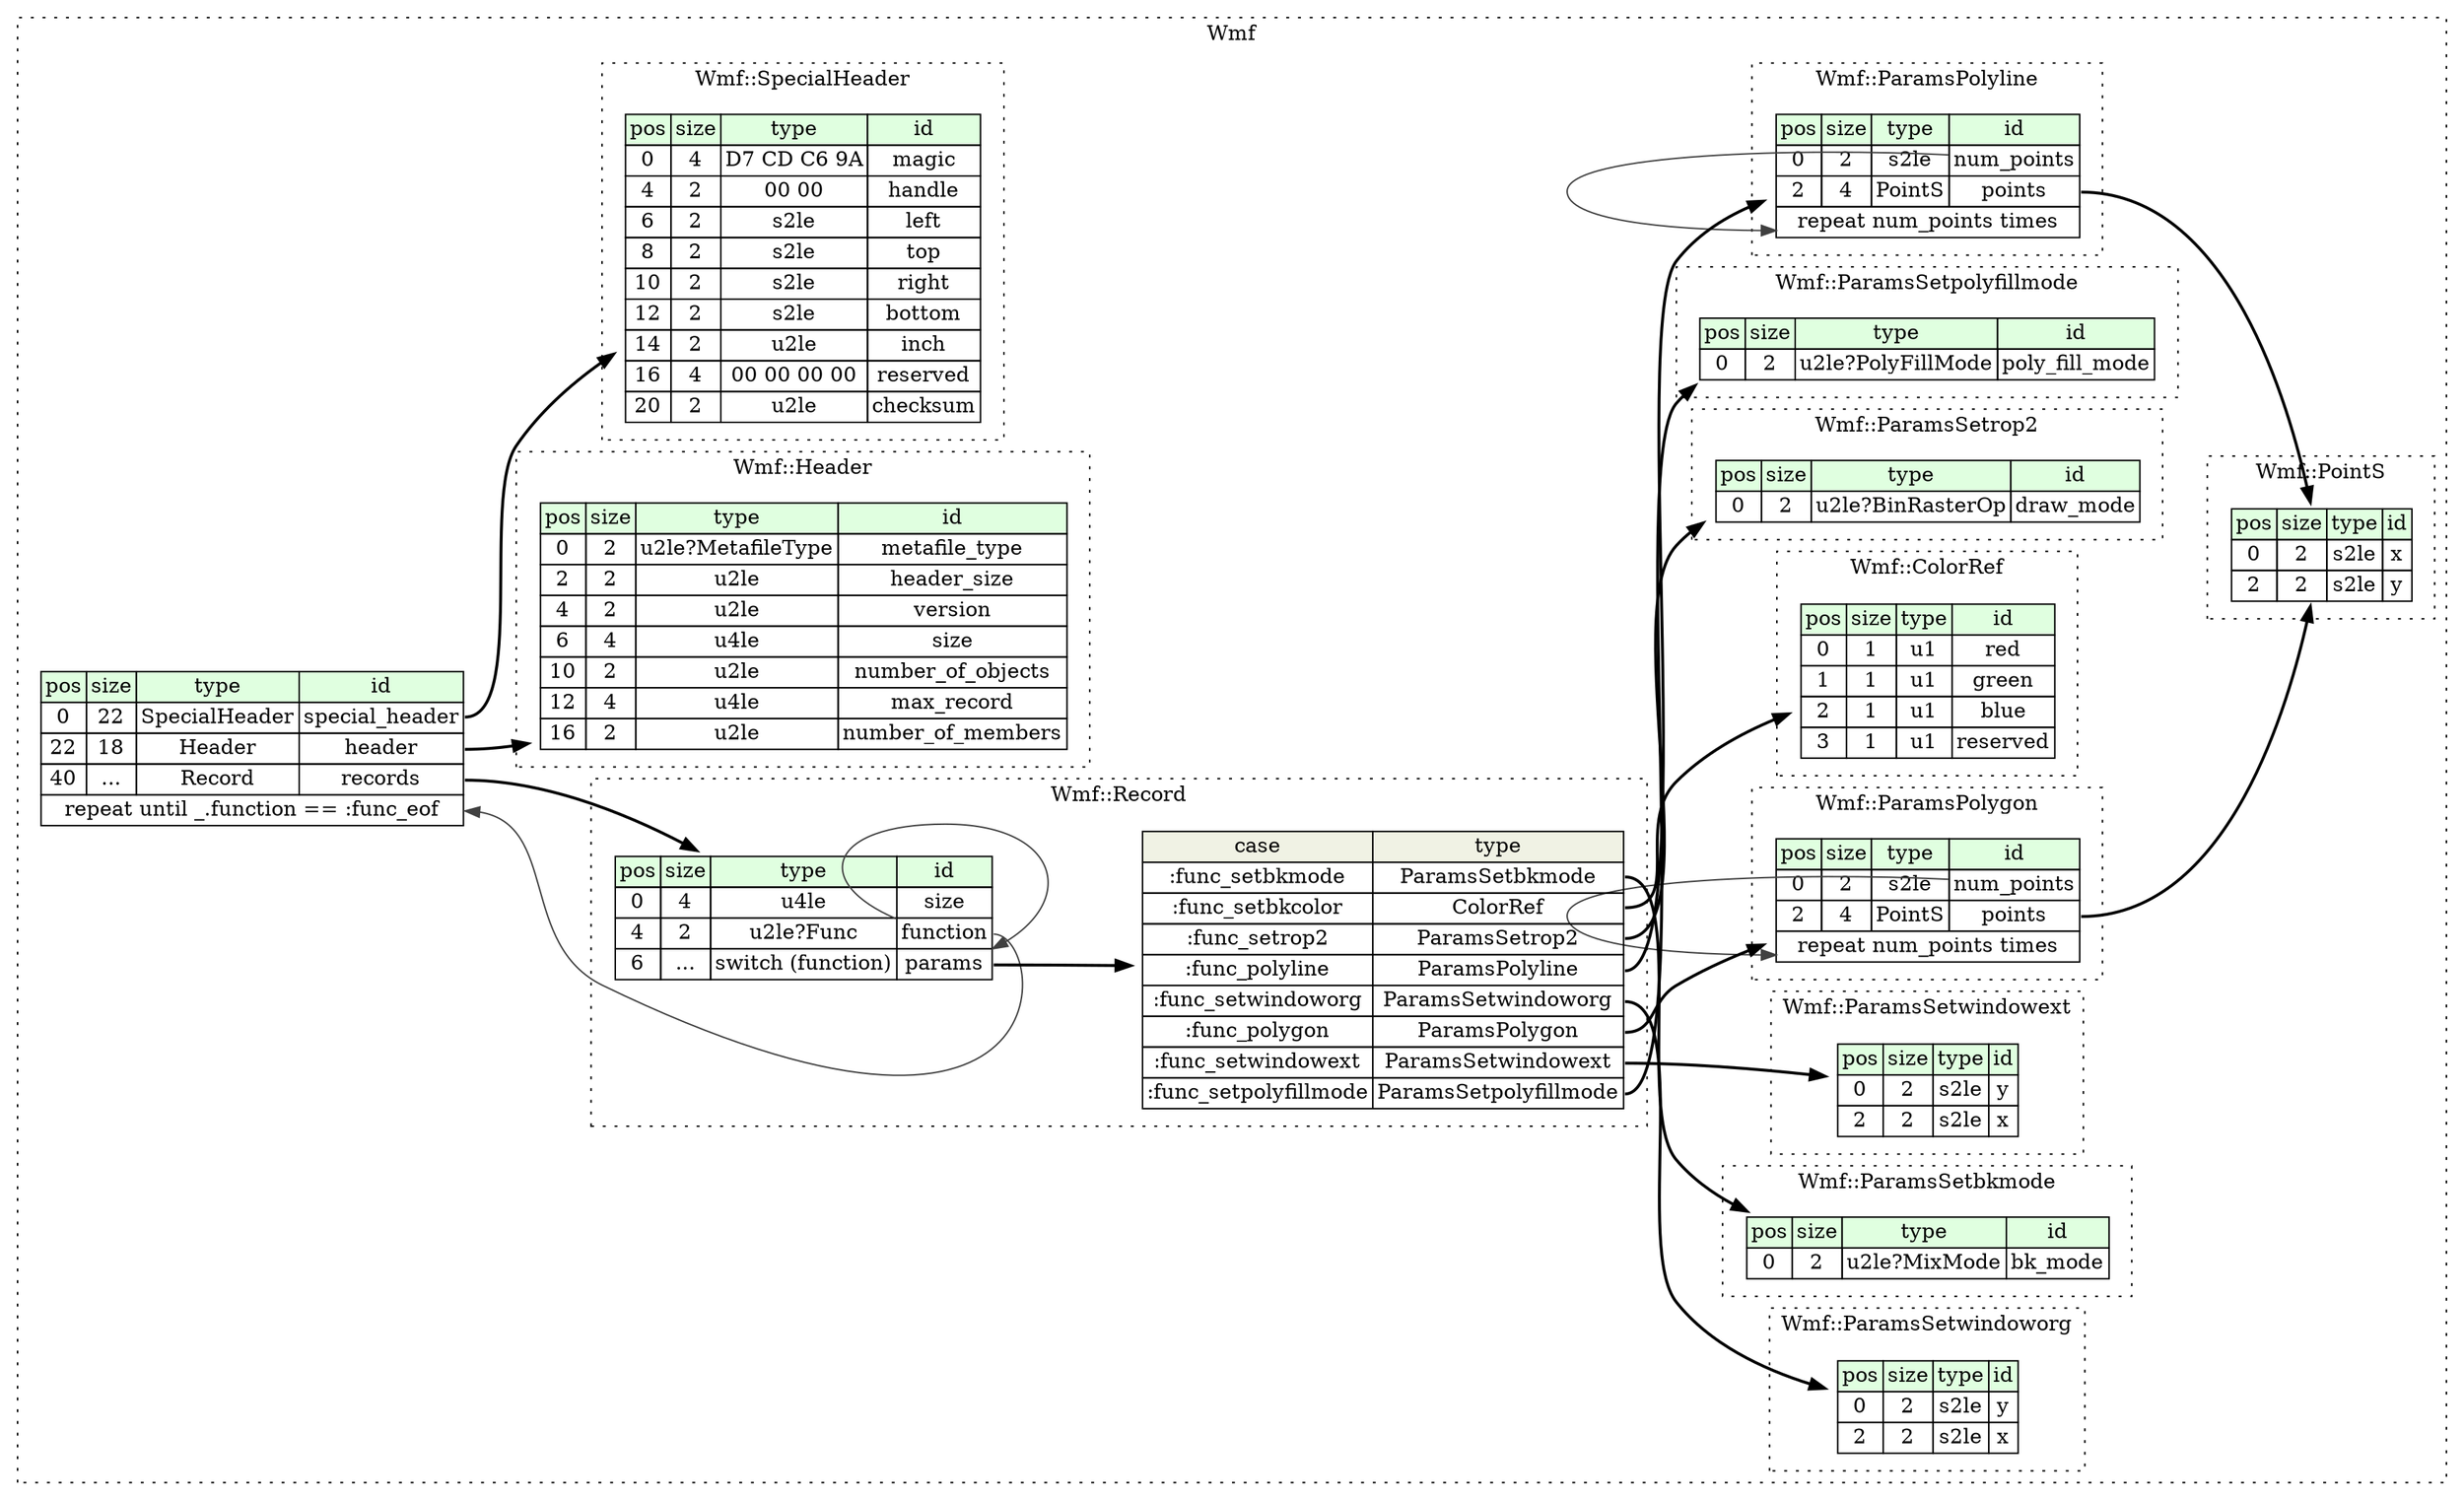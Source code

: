 digraph {
	rankdir=LR;
	node [shape=plaintext];
	subgraph cluster__wmf {
		label="Wmf";
		graph[style=dotted];

		wmf__seq [label=<<TABLE BORDER="0" CELLBORDER="1" CELLSPACING="0">
			<TR><TD BGCOLOR="#E0FFE0">pos</TD><TD BGCOLOR="#E0FFE0">size</TD><TD BGCOLOR="#E0FFE0">type</TD><TD BGCOLOR="#E0FFE0">id</TD></TR>
			<TR><TD PORT="special_header_pos">0</TD><TD PORT="special_header_size">22</TD><TD>SpecialHeader</TD><TD PORT="special_header_type">special_header</TD></TR>
			<TR><TD PORT="header_pos">22</TD><TD PORT="header_size">18</TD><TD>Header</TD><TD PORT="header_type">header</TD></TR>
			<TR><TD PORT="records_pos">40</TD><TD PORT="records_size">...</TD><TD>Record</TD><TD PORT="records_type">records</TD></TR>
			<TR><TD COLSPAN="4" PORT="records__repeat">repeat until _.function == :func_eof</TD></TR>
		</TABLE>>];
		subgraph cluster__params_setwindoworg {
			label="Wmf::ParamsSetwindoworg";
			graph[style=dotted];

			params_setwindoworg__seq [label=<<TABLE BORDER="0" CELLBORDER="1" CELLSPACING="0">
				<TR><TD BGCOLOR="#E0FFE0">pos</TD><TD BGCOLOR="#E0FFE0">size</TD><TD BGCOLOR="#E0FFE0">type</TD><TD BGCOLOR="#E0FFE0">id</TD></TR>
				<TR><TD PORT="y_pos">0</TD><TD PORT="y_size">2</TD><TD>s2le</TD><TD PORT="y_type">y</TD></TR>
				<TR><TD PORT="x_pos">2</TD><TD PORT="x_size">2</TD><TD>s2le</TD><TD PORT="x_type">x</TD></TR>
			</TABLE>>];
		}
		subgraph cluster__params_setbkmode {
			label="Wmf::ParamsSetbkmode";
			graph[style=dotted];

			params_setbkmode__seq [label=<<TABLE BORDER="0" CELLBORDER="1" CELLSPACING="0">
				<TR><TD BGCOLOR="#E0FFE0">pos</TD><TD BGCOLOR="#E0FFE0">size</TD><TD BGCOLOR="#E0FFE0">type</TD><TD BGCOLOR="#E0FFE0">id</TD></TR>
				<TR><TD PORT="bk_mode_pos">0</TD><TD PORT="bk_mode_size">2</TD><TD>u2le?MixMode</TD><TD PORT="bk_mode_type">bk_mode</TD></TR>
			</TABLE>>];
		}
		subgraph cluster__point_s {
			label="Wmf::PointS";
			graph[style=dotted];

			point_s__seq [label=<<TABLE BORDER="0" CELLBORDER="1" CELLSPACING="0">
				<TR><TD BGCOLOR="#E0FFE0">pos</TD><TD BGCOLOR="#E0FFE0">size</TD><TD BGCOLOR="#E0FFE0">type</TD><TD BGCOLOR="#E0FFE0">id</TD></TR>
				<TR><TD PORT="x_pos">0</TD><TD PORT="x_size">2</TD><TD>s2le</TD><TD PORT="x_type">x</TD></TR>
				<TR><TD PORT="y_pos">2</TD><TD PORT="y_size">2</TD><TD>s2le</TD><TD PORT="y_type">y</TD></TR>
			</TABLE>>];
		}
		subgraph cluster__params_setwindowext {
			label="Wmf::ParamsSetwindowext";
			graph[style=dotted];

			params_setwindowext__seq [label=<<TABLE BORDER="0" CELLBORDER="1" CELLSPACING="0">
				<TR><TD BGCOLOR="#E0FFE0">pos</TD><TD BGCOLOR="#E0FFE0">size</TD><TD BGCOLOR="#E0FFE0">type</TD><TD BGCOLOR="#E0FFE0">id</TD></TR>
				<TR><TD PORT="y_pos">0</TD><TD PORT="y_size">2</TD><TD>s2le</TD><TD PORT="y_type">y</TD></TR>
				<TR><TD PORT="x_pos">2</TD><TD PORT="x_size">2</TD><TD>s2le</TD><TD PORT="x_type">x</TD></TR>
			</TABLE>>];
		}
		subgraph cluster__params_polygon {
			label="Wmf::ParamsPolygon";
			graph[style=dotted];

			params_polygon__seq [label=<<TABLE BORDER="0" CELLBORDER="1" CELLSPACING="0">
				<TR><TD BGCOLOR="#E0FFE0">pos</TD><TD BGCOLOR="#E0FFE0">size</TD><TD BGCOLOR="#E0FFE0">type</TD><TD BGCOLOR="#E0FFE0">id</TD></TR>
				<TR><TD PORT="num_points_pos">0</TD><TD PORT="num_points_size">2</TD><TD>s2le</TD><TD PORT="num_points_type">num_points</TD></TR>
				<TR><TD PORT="points_pos">2</TD><TD PORT="points_size">4</TD><TD>PointS</TD><TD PORT="points_type">points</TD></TR>
				<TR><TD COLSPAN="4" PORT="points__repeat">repeat num_points times</TD></TR>
			</TABLE>>];
		}
		subgraph cluster__header {
			label="Wmf::Header";
			graph[style=dotted];

			header__seq [label=<<TABLE BORDER="0" CELLBORDER="1" CELLSPACING="0">
				<TR><TD BGCOLOR="#E0FFE0">pos</TD><TD BGCOLOR="#E0FFE0">size</TD><TD BGCOLOR="#E0FFE0">type</TD><TD BGCOLOR="#E0FFE0">id</TD></TR>
				<TR><TD PORT="metafile_type_pos">0</TD><TD PORT="metafile_type_size">2</TD><TD>u2le?MetafileType</TD><TD PORT="metafile_type_type">metafile_type</TD></TR>
				<TR><TD PORT="header_size_pos">2</TD><TD PORT="header_size_size">2</TD><TD>u2le</TD><TD PORT="header_size_type">header_size</TD></TR>
				<TR><TD PORT="version_pos">4</TD><TD PORT="version_size">2</TD><TD>u2le</TD><TD PORT="version_type">version</TD></TR>
				<TR><TD PORT="size_pos">6</TD><TD PORT="size_size">4</TD><TD>u4le</TD><TD PORT="size_type">size</TD></TR>
				<TR><TD PORT="number_of_objects_pos">10</TD><TD PORT="number_of_objects_size">2</TD><TD>u2le</TD><TD PORT="number_of_objects_type">number_of_objects</TD></TR>
				<TR><TD PORT="max_record_pos">12</TD><TD PORT="max_record_size">4</TD><TD>u4le</TD><TD PORT="max_record_type">max_record</TD></TR>
				<TR><TD PORT="number_of_members_pos">16</TD><TD PORT="number_of_members_size">2</TD><TD>u2le</TD><TD PORT="number_of_members_type">number_of_members</TD></TR>
			</TABLE>>];
		}
		subgraph cluster__color_ref {
			label="Wmf::ColorRef";
			graph[style=dotted];

			color_ref__seq [label=<<TABLE BORDER="0" CELLBORDER="1" CELLSPACING="0">
				<TR><TD BGCOLOR="#E0FFE0">pos</TD><TD BGCOLOR="#E0FFE0">size</TD><TD BGCOLOR="#E0FFE0">type</TD><TD BGCOLOR="#E0FFE0">id</TD></TR>
				<TR><TD PORT="red_pos">0</TD><TD PORT="red_size">1</TD><TD>u1</TD><TD PORT="red_type">red</TD></TR>
				<TR><TD PORT="green_pos">1</TD><TD PORT="green_size">1</TD><TD>u1</TD><TD PORT="green_type">green</TD></TR>
				<TR><TD PORT="blue_pos">2</TD><TD PORT="blue_size">1</TD><TD>u1</TD><TD PORT="blue_type">blue</TD></TR>
				<TR><TD PORT="reserved_pos">3</TD><TD PORT="reserved_size">1</TD><TD>u1</TD><TD PORT="reserved_type">reserved</TD></TR>
			</TABLE>>];
		}
		subgraph cluster__params_setrop2 {
			label="Wmf::ParamsSetrop2";
			graph[style=dotted];

			params_setrop2__seq [label=<<TABLE BORDER="0" CELLBORDER="1" CELLSPACING="0">
				<TR><TD BGCOLOR="#E0FFE0">pos</TD><TD BGCOLOR="#E0FFE0">size</TD><TD BGCOLOR="#E0FFE0">type</TD><TD BGCOLOR="#E0FFE0">id</TD></TR>
				<TR><TD PORT="draw_mode_pos">0</TD><TD PORT="draw_mode_size">2</TD><TD>u2le?BinRasterOp</TD><TD PORT="draw_mode_type">draw_mode</TD></TR>
			</TABLE>>];
		}
		subgraph cluster__params_setpolyfillmode {
			label="Wmf::ParamsSetpolyfillmode";
			graph[style=dotted];

			params_setpolyfillmode__seq [label=<<TABLE BORDER="0" CELLBORDER="1" CELLSPACING="0">
				<TR><TD BGCOLOR="#E0FFE0">pos</TD><TD BGCOLOR="#E0FFE0">size</TD><TD BGCOLOR="#E0FFE0">type</TD><TD BGCOLOR="#E0FFE0">id</TD></TR>
				<TR><TD PORT="poly_fill_mode_pos">0</TD><TD PORT="poly_fill_mode_size">2</TD><TD>u2le?PolyFillMode</TD><TD PORT="poly_fill_mode_type">poly_fill_mode</TD></TR>
			</TABLE>>];
		}
		subgraph cluster__params_polyline {
			label="Wmf::ParamsPolyline";
			graph[style=dotted];

			params_polyline__seq [label=<<TABLE BORDER="0" CELLBORDER="1" CELLSPACING="0">
				<TR><TD BGCOLOR="#E0FFE0">pos</TD><TD BGCOLOR="#E0FFE0">size</TD><TD BGCOLOR="#E0FFE0">type</TD><TD BGCOLOR="#E0FFE0">id</TD></TR>
				<TR><TD PORT="num_points_pos">0</TD><TD PORT="num_points_size">2</TD><TD>s2le</TD><TD PORT="num_points_type">num_points</TD></TR>
				<TR><TD PORT="points_pos">2</TD><TD PORT="points_size">4</TD><TD>PointS</TD><TD PORT="points_type">points</TD></TR>
				<TR><TD COLSPAN="4" PORT="points__repeat">repeat num_points times</TD></TR>
			</TABLE>>];
		}
		subgraph cluster__special_header {
			label="Wmf::SpecialHeader";
			graph[style=dotted];

			special_header__seq [label=<<TABLE BORDER="0" CELLBORDER="1" CELLSPACING="0">
				<TR><TD BGCOLOR="#E0FFE0">pos</TD><TD BGCOLOR="#E0FFE0">size</TD><TD BGCOLOR="#E0FFE0">type</TD><TD BGCOLOR="#E0FFE0">id</TD></TR>
				<TR><TD PORT="magic_pos">0</TD><TD PORT="magic_size">4</TD><TD>D7 CD C6 9A</TD><TD PORT="magic_type">magic</TD></TR>
				<TR><TD PORT="handle_pos">4</TD><TD PORT="handle_size">2</TD><TD>00 00</TD><TD PORT="handle_type">handle</TD></TR>
				<TR><TD PORT="left_pos">6</TD><TD PORT="left_size">2</TD><TD>s2le</TD><TD PORT="left_type">left</TD></TR>
				<TR><TD PORT="top_pos">8</TD><TD PORT="top_size">2</TD><TD>s2le</TD><TD PORT="top_type">top</TD></TR>
				<TR><TD PORT="right_pos">10</TD><TD PORT="right_size">2</TD><TD>s2le</TD><TD PORT="right_type">right</TD></TR>
				<TR><TD PORT="bottom_pos">12</TD><TD PORT="bottom_size">2</TD><TD>s2le</TD><TD PORT="bottom_type">bottom</TD></TR>
				<TR><TD PORT="inch_pos">14</TD><TD PORT="inch_size">2</TD><TD>u2le</TD><TD PORT="inch_type">inch</TD></TR>
				<TR><TD PORT="reserved_pos">16</TD><TD PORT="reserved_size">4</TD><TD>00 00 00 00</TD><TD PORT="reserved_type">reserved</TD></TR>
				<TR><TD PORT="checksum_pos">20</TD><TD PORT="checksum_size">2</TD><TD>u2le</TD><TD PORT="checksum_type">checksum</TD></TR>
			</TABLE>>];
		}
		subgraph cluster__record {
			label="Wmf::Record";
			graph[style=dotted];

			record__seq [label=<<TABLE BORDER="0" CELLBORDER="1" CELLSPACING="0">
				<TR><TD BGCOLOR="#E0FFE0">pos</TD><TD BGCOLOR="#E0FFE0">size</TD><TD BGCOLOR="#E0FFE0">type</TD><TD BGCOLOR="#E0FFE0">id</TD></TR>
				<TR><TD PORT="size_pos">0</TD><TD PORT="size_size">4</TD><TD>u4le</TD><TD PORT="size_type">size</TD></TR>
				<TR><TD PORT="function_pos">4</TD><TD PORT="function_size">2</TD><TD>u2le?Func</TD><TD PORT="function_type">function</TD></TR>
				<TR><TD PORT="params_pos">6</TD><TD PORT="params_size">...</TD><TD>switch (function)</TD><TD PORT="params_type">params</TD></TR>
			</TABLE>>];
record__seq_params_switch [label=<<TABLE BORDER="0" CELLBORDER="1" CELLSPACING="0">
	<TR><TD BGCOLOR="#F0F2E4">case</TD><TD BGCOLOR="#F0F2E4">type</TD></TR>
	<TR><TD>:func_setbkmode</TD><TD PORT="case0">ParamsSetbkmode</TD></TR>
	<TR><TD>:func_setbkcolor</TD><TD PORT="case1">ColorRef</TD></TR>
	<TR><TD>:func_setrop2</TD><TD PORT="case2">ParamsSetrop2</TD></TR>
	<TR><TD>:func_polyline</TD><TD PORT="case3">ParamsPolyline</TD></TR>
	<TR><TD>:func_setwindoworg</TD><TD PORT="case4">ParamsSetwindoworg</TD></TR>
	<TR><TD>:func_polygon</TD><TD PORT="case5">ParamsPolygon</TD></TR>
	<TR><TD>:func_setwindowext</TD><TD PORT="case6">ParamsSetwindowext</TD></TR>
	<TR><TD>:func_setpolyfillmode</TD><TD PORT="case7">ParamsSetpolyfillmode</TD></TR>
</TABLE>>];
		}
	}
	wmf__seq:special_header_type -> special_header__seq [style=bold];
	wmf__seq:header_type -> header__seq [style=bold];
	wmf__seq:records_type -> record__seq [style=bold];
	record__seq:function_type -> wmf__seq:records__repeat [color="#404040"];
	params_polygon__seq:points_type -> point_s__seq [style=bold];
	params_polygon__seq:num_points_type -> params_polygon__seq:points__repeat [color="#404040"];
	params_polyline__seq:points_type -> point_s__seq [style=bold];
	params_polyline__seq:num_points_type -> params_polyline__seq:points__repeat [color="#404040"];
	record__seq:params_type -> record__seq_params_switch [style=bold];
	record__seq_params_switch:case0 -> params_setbkmode__seq [style=bold];
	record__seq_params_switch:case1 -> color_ref__seq [style=bold];
	record__seq_params_switch:case2 -> params_setrop2__seq [style=bold];
	record__seq_params_switch:case3 -> params_polyline__seq [style=bold];
	record__seq_params_switch:case4 -> params_setwindoworg__seq [style=bold];
	record__seq_params_switch:case5 -> params_polygon__seq [style=bold];
	record__seq_params_switch:case6 -> params_setwindowext__seq [style=bold];
	record__seq_params_switch:case7 -> params_setpolyfillmode__seq [style=bold];
	record__seq:function_type -> record__seq:params_type [color="#404040"];
}
